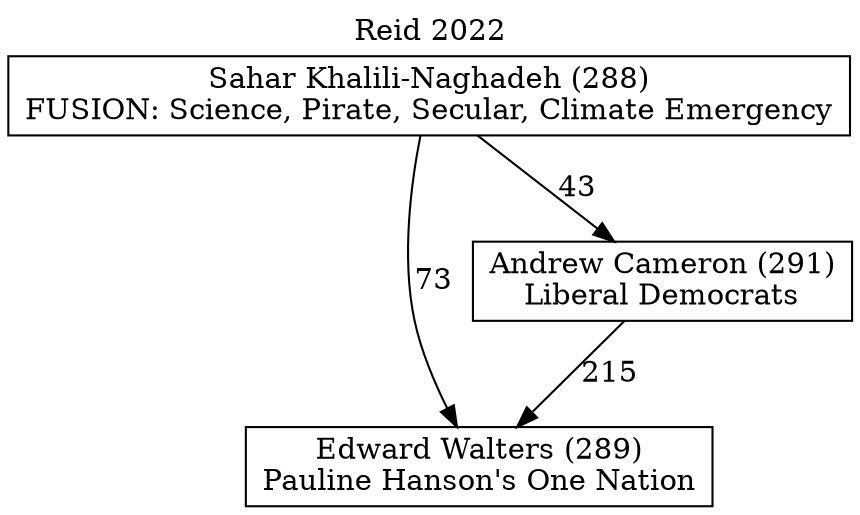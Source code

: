 // House preference flow
digraph "Edward Walters (289)_Reid_2022" {
	graph [label="Reid 2022" labelloc=t mclimit=10]
	node [shape=box]
	"Edward Walters (289)" [label="Edward Walters (289)
Pauline Hanson's One Nation"]
	"Andrew Cameron (291)" [label="Andrew Cameron (291)
Liberal Democrats"]
	"Sahar Khalili-Naghadeh (288)" [label="Sahar Khalili-Naghadeh (288)
FUSION: Science, Pirate, Secular, Climate Emergency"]
	"Andrew Cameron (291)" -> "Edward Walters (289)" [label=215]
	"Sahar Khalili-Naghadeh (288)" -> "Andrew Cameron (291)" [label=43]
	"Sahar Khalili-Naghadeh (288)" -> "Edward Walters (289)" [label=73]
}
